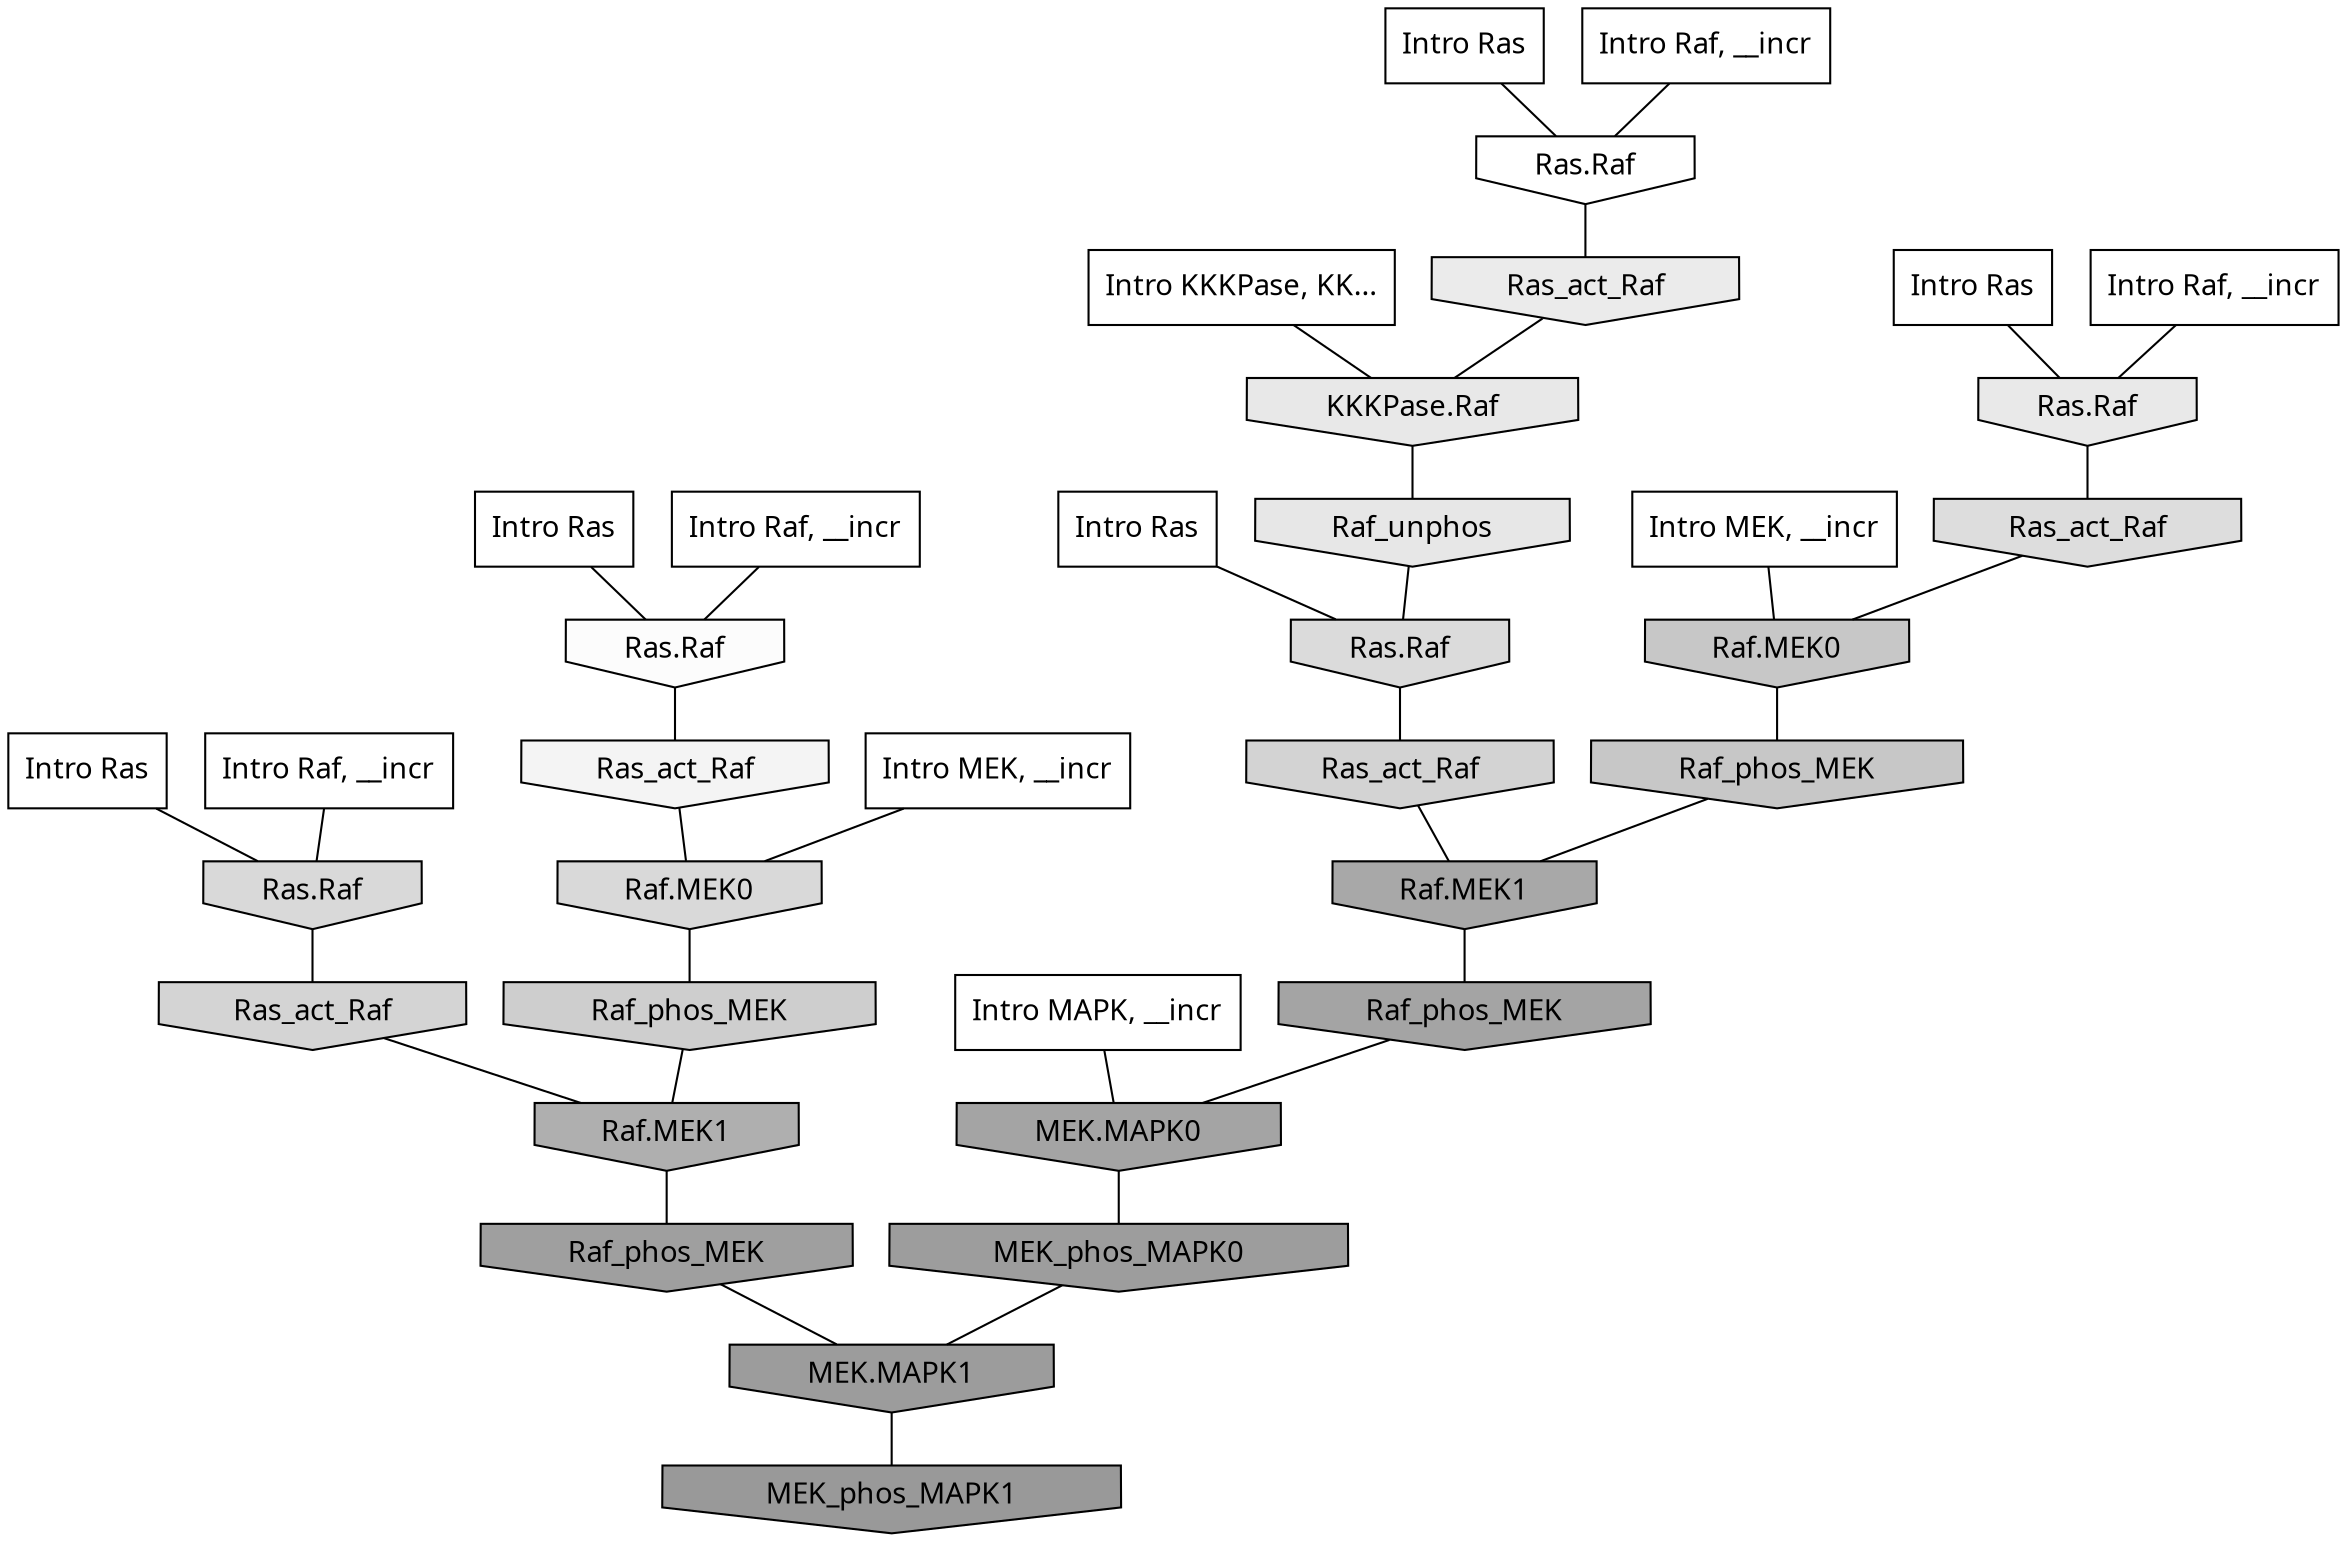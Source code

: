 digraph G{
  rankdir="TB";
  ranksep=0.30;
  node [fontname="CMU Serif"];
  edge [fontname="CMU Serif"];
  
  13 [label="Intro Ras", shape=rectangle, style=filled, fillcolor="0.000 0.000 1.000"]
  
  52 [label="Intro Ras", shape=rectangle, style=filled, fillcolor="0.000 0.000 1.000"]
  
  75 [label="Intro Ras", shape=rectangle, style=filled, fillcolor="0.000 0.000 1.000"]
  
  78 [label="Intro Ras", shape=rectangle, style=filled, fillcolor="0.000 0.000 1.000"]
  
  93 [label="Intro Ras", shape=rectangle, style=filled, fillcolor="0.000 0.000 1.000"]
  
  158 [label="Intro Raf, __incr", shape=rectangle, style=filled, fillcolor="0.000 0.000 1.000"]
  
  671 [label="Intro Raf, __incr", shape=rectangle, style=filled, fillcolor="0.000 0.000 1.000"]
  
  770 [label="Intro Raf, __incr", shape=rectangle, style=filled, fillcolor="0.000 0.000 1.000"]
  
  916 [label="Intro Raf, __incr", shape=rectangle, style=filled, fillcolor="0.000 0.000 1.000"]
  
  1525 [label="Intro MEK, __incr", shape=rectangle, style=filled, fillcolor="0.000 0.000 1.000"]
  
  1858 [label="Intro MEK, __incr", shape=rectangle, style=filled, fillcolor="0.000 0.000 1.000"]
  
  2958 [label="Intro MAPK, __incr", shape=rectangle, style=filled, fillcolor="0.000 0.000 1.000"]
  
  3190 [label="Intro KKKPase, KK...", shape=rectangle, style=filled, fillcolor="0.000 0.000 1.000"]
  
  3204 [label="Ras.Raf", shape=invhouse, style=filled, fillcolor="0.000 0.000 1.000"]
  
  3411 [label="Ras.Raf", shape=invhouse, style=filled, fillcolor="0.000 0.000 0.986"]
  
  3605 [label="Ras_act_Raf", shape=invhouse, style=filled, fillcolor="0.000 0.000 0.956"]
  
  4109 [label="Ras_act_Raf", shape=invhouse, style=filled, fillcolor="0.000 0.000 0.918"]
  
  4195 [label="Ras.Raf", shape=invhouse, style=filled, fillcolor="0.000 0.000 0.912"]
  
  4245 [label="KKKPase.Raf", shape=invhouse, style=filled, fillcolor="0.000 0.000 0.909"]
  
  4309 [label="Raf_unphos", shape=invhouse, style=filled, fillcolor="0.000 0.000 0.903"]
  
  4915 [label="Ras_act_Raf", shape=invhouse, style=filled, fillcolor="0.000 0.000 0.866"]
  
  5064 [label="Ras.Raf", shape=invhouse, style=filled, fillcolor="0.000 0.000 0.856"]
  
  5186 [label="Ras.Raf", shape=invhouse, style=filled, fillcolor="0.000 0.000 0.849"]
  
  5198 [label="Raf.MEK0", shape=invhouse, style=filled, fillcolor="0.000 0.000 0.848"]
  
  5538 [label="Ras_act_Raf", shape=invhouse, style=filled, fillcolor="0.000 0.000 0.829"]
  
  5557 [label="Ras_act_Raf", shape=invhouse, style=filled, fillcolor="0.000 0.000 0.827"]
  
  5982 [label="Raf_phos_MEK", shape=invhouse, style=filled, fillcolor="0.000 0.000 0.806"]
  
  6525 [label="Raf.MEK0", shape=invhouse, style=filled, fillcolor="0.000 0.000 0.780"]
  
  6554 [label="Raf_phos_MEK", shape=invhouse, style=filled, fillcolor="0.000 0.000 0.780"]
  
  9710 [label="Raf.MEK1", shape=invhouse, style=filled, fillcolor="0.000 0.000 0.686"]
  
  10957 [label="Raf.MEK1", shape=invhouse, style=filled, fillcolor="0.000 0.000 0.659"]
  
  11790 [label="Raf_phos_MEK", shape=invhouse, style=filled, fillcolor="0.000 0.000 0.644"]
  
  11794 [label="MEK.MAPK0", shape=invhouse, style=filled, fillcolor="0.000 0.000 0.644"]
  
  12969 [label="Raf_phos_MEK", shape=invhouse, style=filled, fillcolor="0.000 0.000 0.624"]
  
  13501 [label="MEK_phos_MAPK0", shape=invhouse, style=filled, fillcolor="0.000 0.000 0.616"]
  
  13736 [label="MEK.MAPK1", shape=invhouse, style=filled, fillcolor="0.000 0.000 0.612"]
  
  14680 [label="MEK_phos_MAPK1", shape=invhouse, style=filled, fillcolor="0.000 0.000 0.600"]
  
  
  13736 -> 14680 [dir=none, color="0.000 0.000 0.000"] 
  13501 -> 13736 [dir=none, color="0.000 0.000 0.000"] 
  12969 -> 13736 [dir=none, color="0.000 0.000 0.000"] 
  11794 -> 13501 [dir=none, color="0.000 0.000 0.000"] 
  11790 -> 11794 [dir=none, color="0.000 0.000 0.000"] 
  10957 -> 11790 [dir=none, color="0.000 0.000 0.000"] 
  9710 -> 12969 [dir=none, color="0.000 0.000 0.000"] 
  6554 -> 10957 [dir=none, color="0.000 0.000 0.000"] 
  6525 -> 6554 [dir=none, color="0.000 0.000 0.000"] 
  5982 -> 9710 [dir=none, color="0.000 0.000 0.000"] 
  5557 -> 10957 [dir=none, color="0.000 0.000 0.000"] 
  5538 -> 9710 [dir=none, color="0.000 0.000 0.000"] 
  5198 -> 5982 [dir=none, color="0.000 0.000 0.000"] 
  5186 -> 5538 [dir=none, color="0.000 0.000 0.000"] 
  5064 -> 5557 [dir=none, color="0.000 0.000 0.000"] 
  4915 -> 6525 [dir=none, color="0.000 0.000 0.000"] 
  4309 -> 5064 [dir=none, color="0.000 0.000 0.000"] 
  4245 -> 4309 [dir=none, color="0.000 0.000 0.000"] 
  4195 -> 4915 [dir=none, color="0.000 0.000 0.000"] 
  4109 -> 4245 [dir=none, color="0.000 0.000 0.000"] 
  3605 -> 5198 [dir=none, color="0.000 0.000 0.000"] 
  3411 -> 3605 [dir=none, color="0.000 0.000 0.000"] 
  3204 -> 4109 [dir=none, color="0.000 0.000 0.000"] 
  3190 -> 4245 [dir=none, color="0.000 0.000 0.000"] 
  2958 -> 11794 [dir=none, color="0.000 0.000 0.000"] 
  1858 -> 6525 [dir=none, color="0.000 0.000 0.000"] 
  1525 -> 5198 [dir=none, color="0.000 0.000 0.000"] 
  916 -> 4195 [dir=none, color="0.000 0.000 0.000"] 
  770 -> 5186 [dir=none, color="0.000 0.000 0.000"] 
  671 -> 3411 [dir=none, color="0.000 0.000 0.000"] 
  158 -> 3204 [dir=none, color="0.000 0.000 0.000"] 
  93 -> 5186 [dir=none, color="0.000 0.000 0.000"] 
  78 -> 3411 [dir=none, color="0.000 0.000 0.000"] 
  75 -> 3204 [dir=none, color="0.000 0.000 0.000"] 
  52 -> 4195 [dir=none, color="0.000 0.000 0.000"] 
  13 -> 5064 [dir=none, color="0.000 0.000 0.000"] 
  
  }
